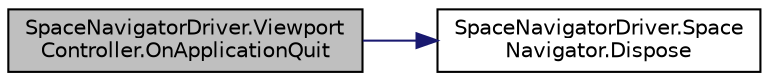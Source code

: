 digraph "SpaceNavigatorDriver.ViewportController.OnApplicationQuit"
{
 // LATEX_PDF_SIZE
  edge [fontname="Helvetica",fontsize="10",labelfontname="Helvetica",labelfontsize="10"];
  node [fontname="Helvetica",fontsize="10",shape=record];
  rankdir="LR";
  Node1 [label="SpaceNavigatorDriver.Viewport\lController.OnApplicationQuit",height=0.2,width=0.4,color="black", fillcolor="grey75", style="filled", fontcolor="black",tooltip=" "];
  Node1 -> Node2 [color="midnightblue",fontsize="10",style="solid",fontname="Helvetica"];
  Node2 [label="SpaceNavigatorDriver.Space\lNavigator.Dispose",height=0.2,width=0.4,color="black", fillcolor="white", style="filled",URL="$class_space_navigator_driver_1_1_space_navigator.html#a4193624a37cc16037dc3a001f5fa7ced",tooltip=" "];
}
